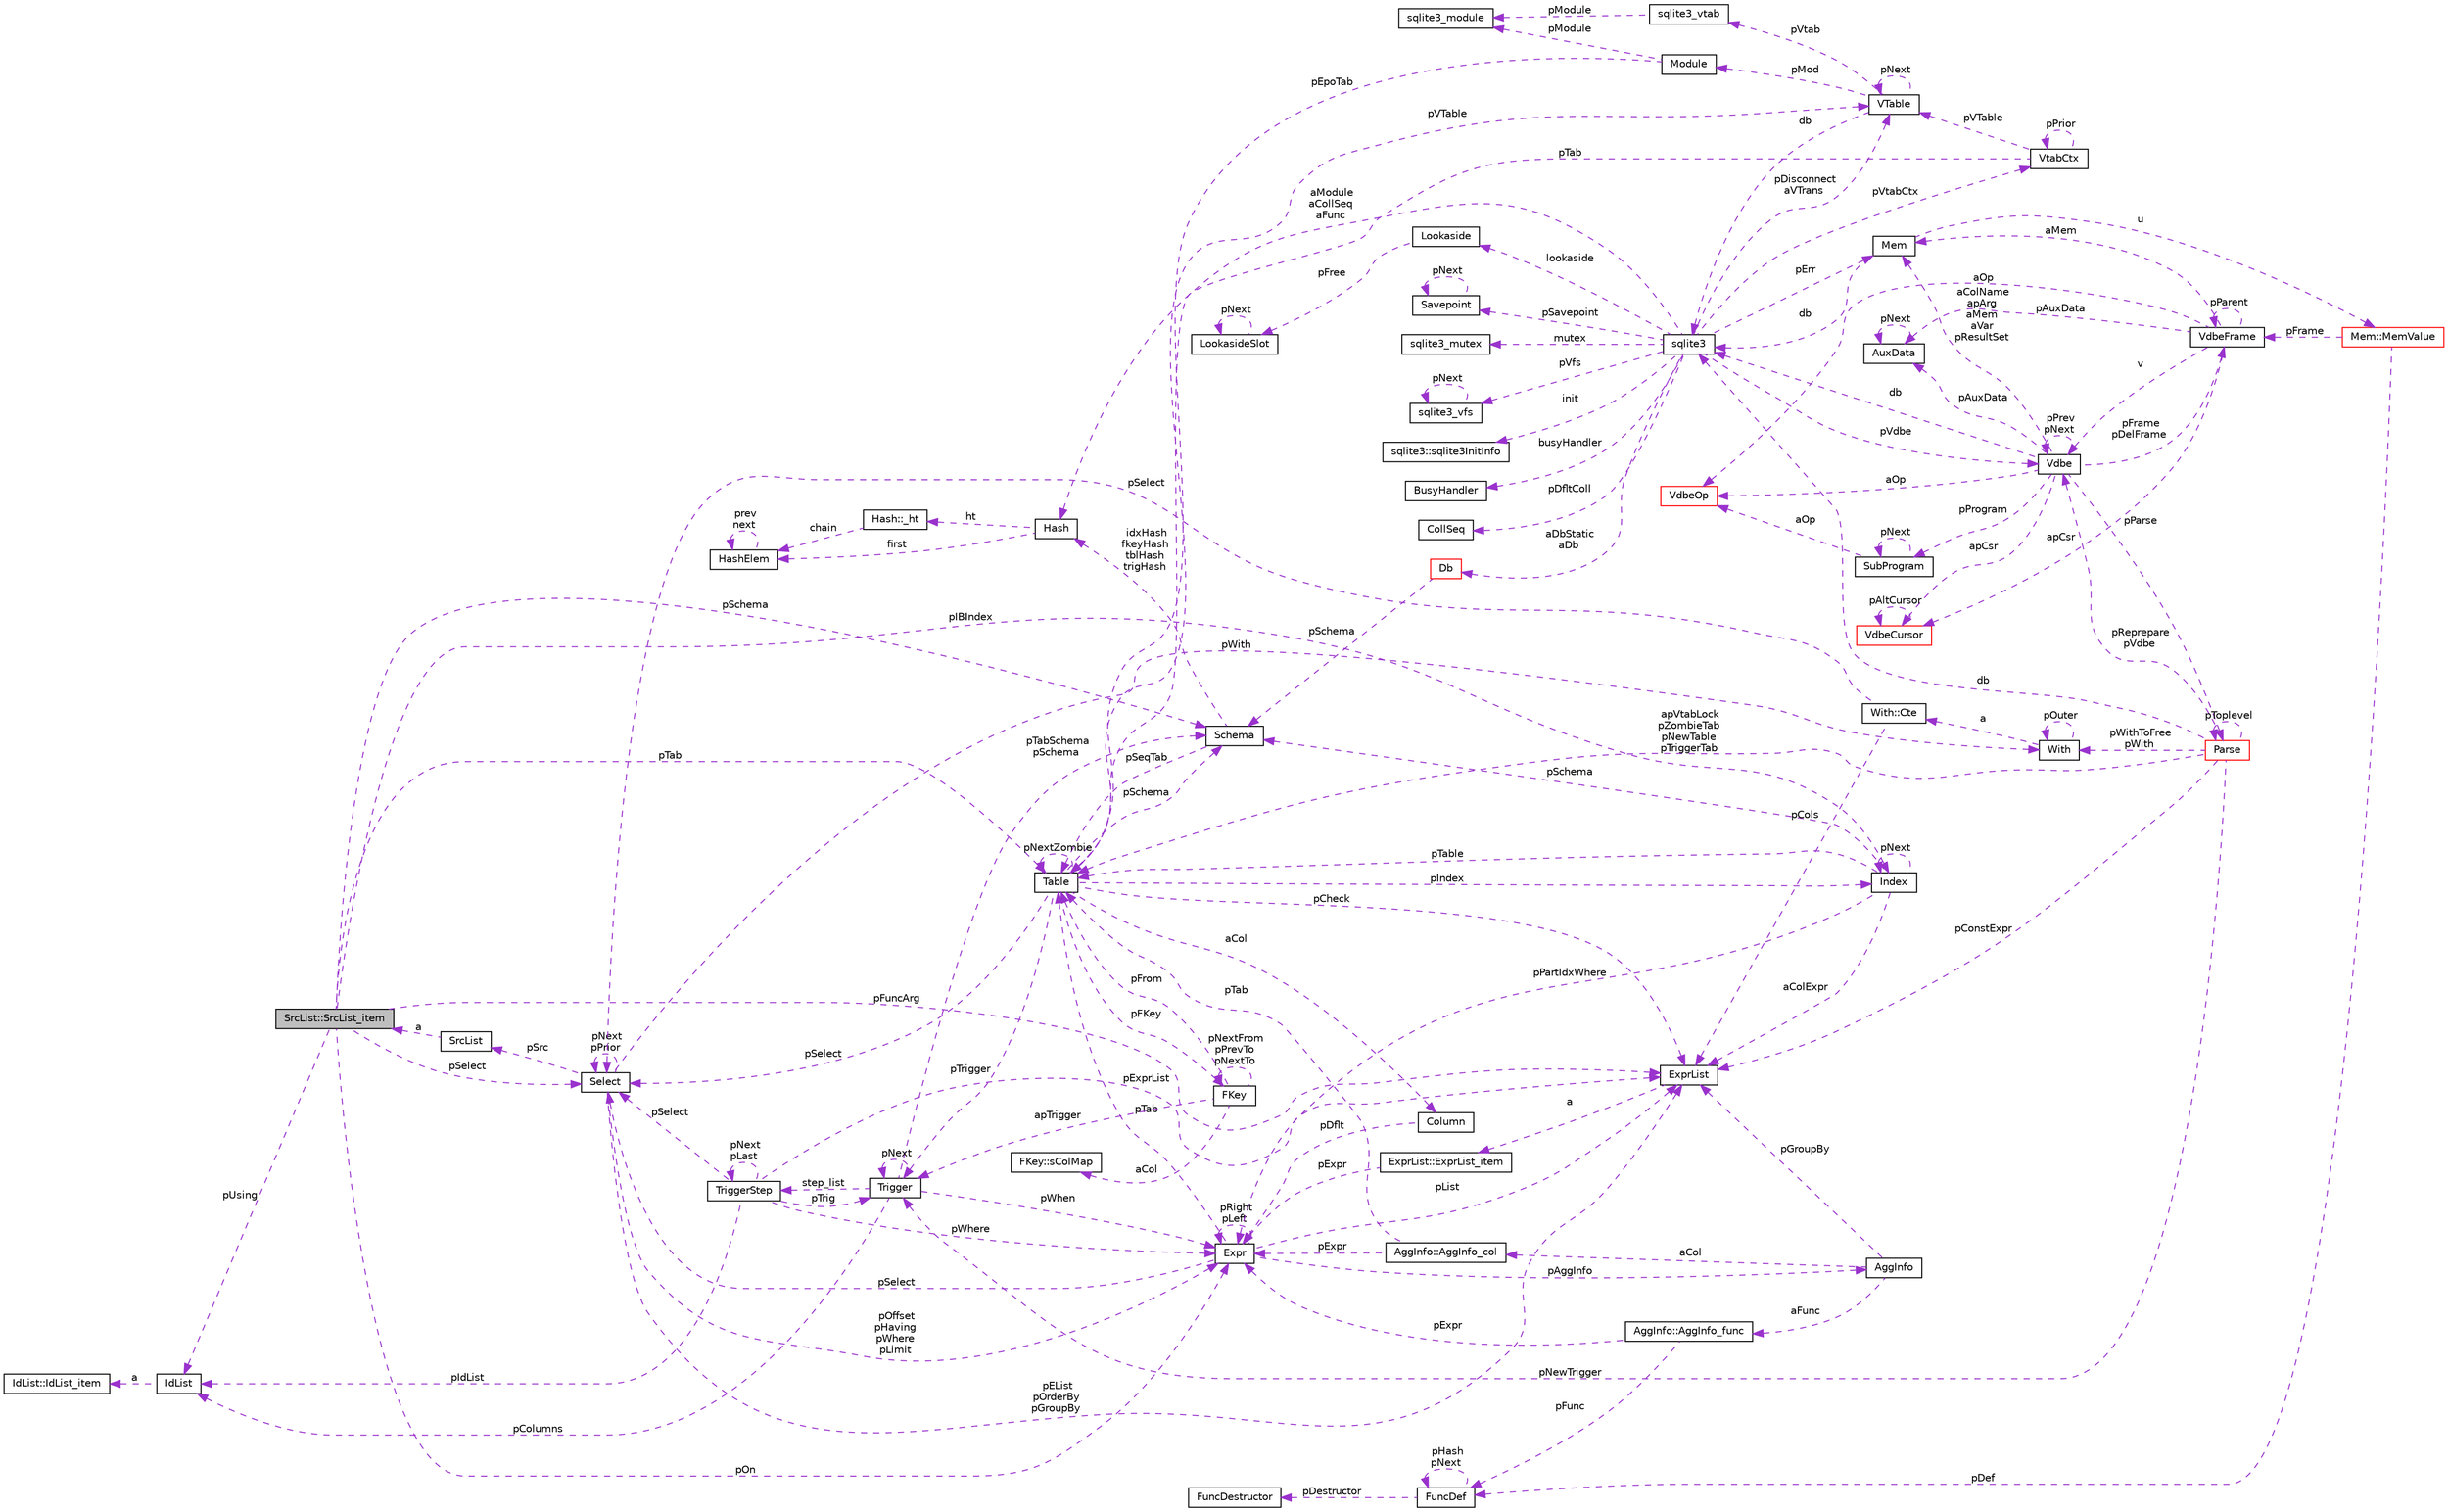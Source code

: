 digraph "SrcList::SrcList_item"
{
  edge [fontname="Helvetica",fontsize="10",labelfontname="Helvetica",labelfontsize="10"];
  node [fontname="Helvetica",fontsize="10",shape=record];
  rankdir="LR";
  Node1 [label="SrcList::SrcList_item",height=0.2,width=0.4,color="black", fillcolor="grey75", style="filled", fontcolor="black"];
  Node2 -> Node1 [dir="back",color="darkorchid3",fontsize="10",style="dashed",label=" pSchema" ];
  Node2 [label="Schema",height=0.2,width=0.4,color="black", fillcolor="white", style="filled",URL="$structSchema.html"];
  Node3 -> Node2 [dir="back",color="darkorchid3",fontsize="10",style="dashed",label=" pSeqTab" ];
  Node3 [label="Table",height=0.2,width=0.4,color="black", fillcolor="white", style="filled",URL="$structTable.html"];
  Node2 -> Node3 [dir="back",color="darkorchid3",fontsize="10",style="dashed",label=" pSchema" ];
  Node4 -> Node3 [dir="back",color="darkorchid3",fontsize="10",style="dashed",label=" aCol" ];
  Node4 [label="Column",height=0.2,width=0.4,color="black", fillcolor="white", style="filled",URL="$structColumn.html"];
  Node5 -> Node4 [dir="back",color="darkorchid3",fontsize="10",style="dashed",label=" pDflt" ];
  Node5 [label="Expr",height=0.2,width=0.4,color="black", fillcolor="white", style="filled",URL="$structExpr.html"];
  Node6 -> Node5 [dir="back",color="darkorchid3",fontsize="10",style="dashed",label=" pAggInfo" ];
  Node6 [label="AggInfo",height=0.2,width=0.4,color="black", fillcolor="white", style="filled",URL="$structAggInfo.html"];
  Node7 -> Node6 [dir="back",color="darkorchid3",fontsize="10",style="dashed",label=" aCol" ];
  Node7 [label="AggInfo::AggInfo_col",height=0.2,width=0.4,color="black", fillcolor="white", style="filled",URL="$structAggInfo_1_1AggInfo__col.html"];
  Node5 -> Node7 [dir="back",color="darkorchid3",fontsize="10",style="dashed",label=" pExpr" ];
  Node3 -> Node7 [dir="back",color="darkorchid3",fontsize="10",style="dashed",label=" pTab" ];
  Node8 -> Node6 [dir="back",color="darkorchid3",fontsize="10",style="dashed",label=" aFunc" ];
  Node8 [label="AggInfo::AggInfo_func",height=0.2,width=0.4,color="black", fillcolor="white", style="filled",URL="$structAggInfo_1_1AggInfo__func.html"];
  Node5 -> Node8 [dir="back",color="darkorchid3",fontsize="10",style="dashed",label=" pExpr" ];
  Node9 -> Node8 [dir="back",color="darkorchid3",fontsize="10",style="dashed",label=" pFunc" ];
  Node9 [label="FuncDef",height=0.2,width=0.4,color="black", fillcolor="white", style="filled",URL="$structFuncDef.html"];
  Node10 -> Node9 [dir="back",color="darkorchid3",fontsize="10",style="dashed",label=" pDestructor" ];
  Node10 [label="FuncDestructor",height=0.2,width=0.4,color="black", fillcolor="white", style="filled",URL="$structFuncDestructor.html"];
  Node9 -> Node9 [dir="back",color="darkorchid3",fontsize="10",style="dashed",label=" pHash\npNext" ];
  Node11 -> Node6 [dir="back",color="darkorchid3",fontsize="10",style="dashed",label=" pGroupBy" ];
  Node11 [label="ExprList",height=0.2,width=0.4,color="black", fillcolor="white", style="filled",URL="$structExprList.html"];
  Node12 -> Node11 [dir="back",color="darkorchid3",fontsize="10",style="dashed",label=" a" ];
  Node12 [label="ExprList::ExprList_item",height=0.2,width=0.4,color="black", fillcolor="white", style="filled",URL="$structExprList_1_1ExprList__item.html"];
  Node5 -> Node12 [dir="back",color="darkorchid3",fontsize="10",style="dashed",label=" pExpr" ];
  Node5 -> Node5 [dir="back",color="darkorchid3",fontsize="10",style="dashed",label=" pRight\npLeft" ];
  Node3 -> Node5 [dir="back",color="darkorchid3",fontsize="10",style="dashed",label=" pTab" ];
  Node13 -> Node5 [dir="back",color="darkorchid3",fontsize="10",style="dashed",label=" pSelect" ];
  Node13 [label="Select",height=0.2,width=0.4,color="black", fillcolor="white", style="filled",URL="$structSelect.html"];
  Node5 -> Node13 [dir="back",color="darkorchid3",fontsize="10",style="dashed",label=" pOffset\npHaving\npWhere\npLimit" ];
  Node14 -> Node13 [dir="back",color="darkorchid3",fontsize="10",style="dashed",label=" pWith" ];
  Node14 [label="With",height=0.2,width=0.4,color="black", fillcolor="white", style="filled",URL="$structWith.html"];
  Node15 -> Node14 [dir="back",color="darkorchid3",fontsize="10",style="dashed",label=" a" ];
  Node15 [label="With::Cte",height=0.2,width=0.4,color="black", fillcolor="white", style="filled",URL="$structWith_1_1Cte.html"];
  Node13 -> Node15 [dir="back",color="darkorchid3",fontsize="10",style="dashed",label=" pSelect" ];
  Node11 -> Node15 [dir="back",color="darkorchid3",fontsize="10",style="dashed",label=" pCols" ];
  Node14 -> Node14 [dir="back",color="darkorchid3",fontsize="10",style="dashed",label=" pOuter" ];
  Node13 -> Node13 [dir="back",color="darkorchid3",fontsize="10",style="dashed",label=" pNext\npPrior" ];
  Node16 -> Node13 [dir="back",color="darkorchid3",fontsize="10",style="dashed",label=" pSrc" ];
  Node16 [label="SrcList",height=0.2,width=0.4,color="black", fillcolor="white", style="filled",URL="$structSrcList.html"];
  Node1 -> Node16 [dir="back",color="darkorchid3",fontsize="10",style="dashed",label=" a" ];
  Node11 -> Node13 [dir="back",color="darkorchid3",fontsize="10",style="dashed",label=" pEList\npOrderBy\npGroupBy" ];
  Node11 -> Node5 [dir="back",color="darkorchid3",fontsize="10",style="dashed",label=" pList" ];
  Node17 -> Node3 [dir="back",color="darkorchid3",fontsize="10",style="dashed",label=" pFKey" ];
  Node17 [label="FKey",height=0.2,width=0.4,color="black", fillcolor="white", style="filled",URL="$structFKey.html"];
  Node18 -> Node17 [dir="back",color="darkorchid3",fontsize="10",style="dashed",label=" aCol" ];
  Node18 [label="FKey::sColMap",height=0.2,width=0.4,color="black", fillcolor="white", style="filled",URL="$structFKey_1_1sColMap.html"];
  Node17 -> Node17 [dir="back",color="darkorchid3",fontsize="10",style="dashed",label=" pNextFrom\npPrevTo\npNextTo" ];
  Node3 -> Node17 [dir="back",color="darkorchid3",fontsize="10",style="dashed",label=" pFrom" ];
  Node19 -> Node17 [dir="back",color="darkorchid3",fontsize="10",style="dashed",label=" apTrigger" ];
  Node19 [label="Trigger",height=0.2,width=0.4,color="black", fillcolor="white", style="filled",URL="$structTrigger.html"];
  Node20 -> Node19 [dir="back",color="darkorchid3",fontsize="10",style="dashed",label=" step_list" ];
  Node20 [label="TriggerStep",height=0.2,width=0.4,color="black", fillcolor="white", style="filled",URL="$structTriggerStep.html"];
  Node20 -> Node20 [dir="back",color="darkorchid3",fontsize="10",style="dashed",label=" pNext\npLast" ];
  Node5 -> Node20 [dir="back",color="darkorchid3",fontsize="10",style="dashed",label=" pWhere" ];
  Node21 -> Node20 [dir="back",color="darkorchid3",fontsize="10",style="dashed",label=" pIdList" ];
  Node21 [label="IdList",height=0.2,width=0.4,color="black", fillcolor="white", style="filled",URL="$structIdList.html"];
  Node22 -> Node21 [dir="back",color="darkorchid3",fontsize="10",style="dashed",label=" a" ];
  Node22 [label="IdList::IdList_item",height=0.2,width=0.4,color="black", fillcolor="white", style="filled",URL="$structIdList_1_1IdList__item.html"];
  Node13 -> Node20 [dir="back",color="darkorchid3",fontsize="10",style="dashed",label=" pSelect" ];
  Node19 -> Node20 [dir="back",color="darkorchid3",fontsize="10",style="dashed",label=" pTrig" ];
  Node11 -> Node20 [dir="back",color="darkorchid3",fontsize="10",style="dashed",label=" pExprList" ];
  Node2 -> Node19 [dir="back",color="darkorchid3",fontsize="10",style="dashed",label=" pTabSchema\npSchema" ];
  Node5 -> Node19 [dir="back",color="darkorchid3",fontsize="10",style="dashed",label=" pWhen" ];
  Node21 -> Node19 [dir="back",color="darkorchid3",fontsize="10",style="dashed",label=" pColumns" ];
  Node19 -> Node19 [dir="back",color="darkorchid3",fontsize="10",style="dashed",label=" pNext" ];
  Node23 -> Node3 [dir="back",color="darkorchid3",fontsize="10",style="dashed",label=" pVTable" ];
  Node23 [label="VTable",height=0.2,width=0.4,color="black", fillcolor="white", style="filled",URL="$structVTable.html"];
  Node24 -> Node23 [dir="back",color="darkorchid3",fontsize="10",style="dashed",label=" db" ];
  Node24 [label="sqlite3",height=0.2,width=0.4,color="black", fillcolor="white", style="filled",URL="$structsqlite3.html"];
  Node25 -> Node24 [dir="back",color="darkorchid3",fontsize="10",style="dashed",label=" pErr" ];
  Node25 [label="Mem",height=0.2,width=0.4,color="black", fillcolor="white", style="filled",URL="$structMem.html"];
  Node26 -> Node25 [dir="back",color="darkorchid3",fontsize="10",style="dashed",label=" u" ];
  Node26 [label="Mem::MemValue",height=0.2,width=0.4,color="red", fillcolor="white", style="filled",URL="$unionMem_1_1MemValue.html"];
  Node27 -> Node26 [dir="back",color="darkorchid3",fontsize="10",style="dashed",label=" pFrame" ];
  Node27 [label="VdbeFrame",height=0.2,width=0.4,color="black", fillcolor="white", style="filled",URL="$structVdbeFrame.html"];
  Node25 -> Node27 [dir="back",color="darkorchid3",fontsize="10",style="dashed",label=" aMem" ];
  Node28 -> Node27 [dir="back",color="darkorchid3",fontsize="10",style="dashed",label=" v" ];
  Node28 [label="Vdbe",height=0.2,width=0.4,color="black", fillcolor="white", style="filled",URL="$structVdbe.html"];
  Node25 -> Node28 [dir="back",color="darkorchid3",fontsize="10",style="dashed",label=" aColName\napArg\naMem\naVar\npResultSet" ];
  Node28 -> Node28 [dir="back",color="darkorchid3",fontsize="10",style="dashed",label=" pPrev\npNext" ];
  Node24 -> Node28 [dir="back",color="darkorchid3",fontsize="10",style="dashed",label=" db" ];
  Node27 -> Node28 [dir="back",color="darkorchid3",fontsize="10",style="dashed",label=" pFrame\npDelFrame" ];
  Node29 -> Node28 [dir="back",color="darkorchid3",fontsize="10",style="dashed",label=" pAuxData" ];
  Node29 [label="AuxData",height=0.2,width=0.4,color="black", fillcolor="white", style="filled",URL="$structAuxData.html"];
  Node29 -> Node29 [dir="back",color="darkorchid3",fontsize="10",style="dashed",label=" pNext" ];
  Node30 -> Node28 [dir="back",color="darkorchid3",fontsize="10",style="dashed",label=" pProgram" ];
  Node30 [label="SubProgram",height=0.2,width=0.4,color="black", fillcolor="white", style="filled",URL="$structSubProgram.html"];
  Node30 -> Node30 [dir="back",color="darkorchid3",fontsize="10",style="dashed",label=" pNext" ];
  Node31 -> Node30 [dir="back",color="darkorchid3",fontsize="10",style="dashed",label=" aOp" ];
  Node31 [label="VdbeOp",height=0.2,width=0.4,color="red", fillcolor="white", style="filled",URL="$structVdbeOp.html"];
  Node32 -> Node28 [dir="back",color="darkorchid3",fontsize="10",style="dashed",label=" apCsr" ];
  Node32 [label="VdbeCursor",height=0.2,width=0.4,color="red", fillcolor="white", style="filled",URL="$structVdbeCursor.html"];
  Node32 -> Node32 [dir="back",color="darkorchid3",fontsize="10",style="dashed",label=" pAltCursor" ];
  Node33 -> Node28 [dir="back",color="darkorchid3",fontsize="10",style="dashed",label=" pParse" ];
  Node33 [label="Parse",height=0.2,width=0.4,color="red", fillcolor="white", style="filled",URL="$structParse.html"];
  Node28 -> Node33 [dir="back",color="darkorchid3",fontsize="10",style="dashed",label=" pReprepare\npVdbe" ];
  Node24 -> Node33 [dir="back",color="darkorchid3",fontsize="10",style="dashed",label=" db" ];
  Node14 -> Node33 [dir="back",color="darkorchid3",fontsize="10",style="dashed",label=" pWithToFree\npWith" ];
  Node3 -> Node33 [dir="back",color="darkorchid3",fontsize="10",style="dashed",label=" apVtabLock\npZombieTab\npNewTable\npTriggerTab" ];
  Node19 -> Node33 [dir="back",color="darkorchid3",fontsize="10",style="dashed",label=" pNewTrigger" ];
  Node11 -> Node33 [dir="back",color="darkorchid3",fontsize="10",style="dashed",label=" pConstExpr" ];
  Node33 -> Node33 [dir="back",color="darkorchid3",fontsize="10",style="dashed",label=" pToplevel" ];
  Node31 -> Node28 [dir="back",color="darkorchid3",fontsize="10",style="dashed",label=" aOp" ];
  Node27 -> Node27 [dir="back",color="darkorchid3",fontsize="10",style="dashed",label=" pParent" ];
  Node29 -> Node27 [dir="back",color="darkorchid3",fontsize="10",style="dashed",label=" pAuxData" ];
  Node32 -> Node27 [dir="back",color="darkorchid3",fontsize="10",style="dashed",label=" apCsr" ];
  Node31 -> Node27 [dir="back",color="darkorchid3",fontsize="10",style="dashed",label=" aOp" ];
  Node9 -> Node26 [dir="back",color="darkorchid3",fontsize="10",style="dashed",label=" pDef" ];
  Node24 -> Node25 [dir="back",color="darkorchid3",fontsize="10",style="dashed",label=" db" ];
  Node28 -> Node24 [dir="back",color="darkorchid3",fontsize="10",style="dashed",label=" pVdbe" ];
  Node34 -> Node24 [dir="back",color="darkorchid3",fontsize="10",style="dashed",label=" pSavepoint" ];
  Node34 [label="Savepoint",height=0.2,width=0.4,color="black", fillcolor="white", style="filled",URL="$structSavepoint.html"];
  Node34 -> Node34 [dir="back",color="darkorchid3",fontsize="10",style="dashed",label=" pNext" ];
  Node35 -> Node24 [dir="back",color="darkorchid3",fontsize="10",style="dashed",label=" lookaside" ];
  Node35 [label="Lookaside",height=0.2,width=0.4,color="black", fillcolor="white", style="filled",URL="$structLookaside.html"];
  Node36 -> Node35 [dir="back",color="darkorchid3",fontsize="10",style="dashed",label=" pFree" ];
  Node36 [label="LookasideSlot",height=0.2,width=0.4,color="black", fillcolor="white", style="filled",URL="$structLookasideSlot.html"];
  Node36 -> Node36 [dir="back",color="darkorchid3",fontsize="10",style="dashed",label=" pNext" ];
  Node37 -> Node24 [dir="back",color="darkorchid3",fontsize="10",style="dashed",label=" mutex" ];
  Node37 [label="sqlite3_mutex",height=0.2,width=0.4,color="black", fillcolor="white", style="filled",URL="$structsqlite3__mutex.html"];
  Node38 -> Node24 [dir="back",color="darkorchid3",fontsize="10",style="dashed",label=" pVfs" ];
  Node38 [label="sqlite3_vfs",height=0.2,width=0.4,color="black", fillcolor="white", style="filled",URL="$structsqlite3__vfs.html"];
  Node38 -> Node38 [dir="back",color="darkorchid3",fontsize="10",style="dashed",label=" pNext" ];
  Node39 -> Node24 [dir="back",color="darkorchid3",fontsize="10",style="dashed",label=" init" ];
  Node39 [label="sqlite3::sqlite3InitInfo",height=0.2,width=0.4,color="black", fillcolor="white", style="filled",URL="$structsqlite3_1_1sqlite3InitInfo.html"];
  Node40 -> Node24 [dir="back",color="darkorchid3",fontsize="10",style="dashed",label=" busyHandler" ];
  Node40 [label="BusyHandler",height=0.2,width=0.4,color="black", fillcolor="white", style="filled",URL="$structBusyHandler.html"];
  Node41 -> Node24 [dir="back",color="darkorchid3",fontsize="10",style="dashed",label=" pVtabCtx" ];
  Node41 [label="VtabCtx",height=0.2,width=0.4,color="black", fillcolor="white", style="filled",URL="$structVtabCtx.html"];
  Node41 -> Node41 [dir="back",color="darkorchid3",fontsize="10",style="dashed",label=" pPrior" ];
  Node23 -> Node41 [dir="back",color="darkorchid3",fontsize="10",style="dashed",label=" pVTable" ];
  Node3 -> Node41 [dir="back",color="darkorchid3",fontsize="10",style="dashed",label=" pTab" ];
  Node42 -> Node24 [dir="back",color="darkorchid3",fontsize="10",style="dashed",label=" pDfltColl" ];
  Node42 [label="CollSeq",height=0.2,width=0.4,color="black", fillcolor="white", style="filled",URL="$structCollSeq.html"];
  Node23 -> Node24 [dir="back",color="darkorchid3",fontsize="10",style="dashed",label=" pDisconnect\naVTrans" ];
  Node43 -> Node24 [dir="back",color="darkorchid3",fontsize="10",style="dashed",label=" aDbStatic\naDb" ];
  Node43 [label="Db",height=0.2,width=0.4,color="red", fillcolor="white", style="filled",URL="$structDb.html"];
  Node2 -> Node43 [dir="back",color="darkorchid3",fontsize="10",style="dashed",label=" pSchema" ];
  Node44 -> Node24 [dir="back",color="darkorchid3",fontsize="10",style="dashed",label=" aModule\naCollSeq\naFunc" ];
  Node44 [label="Hash",height=0.2,width=0.4,color="black", fillcolor="white", style="filled",URL="$structHash.html"];
  Node45 -> Node44 [dir="back",color="darkorchid3",fontsize="10",style="dashed",label=" ht" ];
  Node45 [label="Hash::_ht",height=0.2,width=0.4,color="black", fillcolor="white", style="filled",URL="$structHash_1_1__ht.html"];
  Node46 -> Node45 [dir="back",color="darkorchid3",fontsize="10",style="dashed",label=" chain" ];
  Node46 [label="HashElem",height=0.2,width=0.4,color="black", fillcolor="white", style="filled",URL="$structHashElem.html"];
  Node46 -> Node46 [dir="back",color="darkorchid3",fontsize="10",style="dashed",label=" prev\nnext" ];
  Node46 -> Node44 [dir="back",color="darkorchid3",fontsize="10",style="dashed",label=" first" ];
  Node23 -> Node23 [dir="back",color="darkorchid3",fontsize="10",style="dashed",label=" pNext" ];
  Node47 -> Node23 [dir="back",color="darkorchid3",fontsize="10",style="dashed",label=" pMod" ];
  Node47 [label="Module",height=0.2,width=0.4,color="black", fillcolor="white", style="filled",URL="$structModule.html"];
  Node48 -> Node47 [dir="back",color="darkorchid3",fontsize="10",style="dashed",label=" pModule" ];
  Node48 [label="sqlite3_module",height=0.2,width=0.4,color="black", fillcolor="white", style="filled",URL="$structsqlite3__module.html"];
  Node3 -> Node47 [dir="back",color="darkorchid3",fontsize="10",style="dashed",label=" pEpoTab" ];
  Node49 -> Node23 [dir="back",color="darkorchid3",fontsize="10",style="dashed",label=" pVtab" ];
  Node49 [label="sqlite3_vtab",height=0.2,width=0.4,color="black", fillcolor="white", style="filled",URL="$structsqlite3__vtab.html"];
  Node48 -> Node49 [dir="back",color="darkorchid3",fontsize="10",style="dashed",label=" pModule" ];
  Node3 -> Node3 [dir="back",color="darkorchid3",fontsize="10",style="dashed",label=" pNextZombie" ];
  Node19 -> Node3 [dir="back",color="darkorchid3",fontsize="10",style="dashed",label=" pTrigger" ];
  Node13 -> Node3 [dir="back",color="darkorchid3",fontsize="10",style="dashed",label=" pSelect" ];
  Node11 -> Node3 [dir="back",color="darkorchid3",fontsize="10",style="dashed",label=" pCheck" ];
  Node50 -> Node3 [dir="back",color="darkorchid3",fontsize="10",style="dashed",label=" pIndex" ];
  Node50 [label="Index",height=0.2,width=0.4,color="black", fillcolor="white", style="filled",URL="$structIndex.html"];
  Node2 -> Node50 [dir="back",color="darkorchid3",fontsize="10",style="dashed",label=" pSchema" ];
  Node5 -> Node50 [dir="back",color="darkorchid3",fontsize="10",style="dashed",label=" pPartIdxWhere" ];
  Node3 -> Node50 [dir="back",color="darkorchid3",fontsize="10",style="dashed",label=" pTable" ];
  Node11 -> Node50 [dir="back",color="darkorchid3",fontsize="10",style="dashed",label=" aColExpr" ];
  Node50 -> Node50 [dir="back",color="darkorchid3",fontsize="10",style="dashed",label=" pNext" ];
  Node44 -> Node2 [dir="back",color="darkorchid3",fontsize="10",style="dashed",label=" idxHash\nfkeyHash\ntblHash\ntrigHash" ];
  Node5 -> Node1 [dir="back",color="darkorchid3",fontsize="10",style="dashed",label=" pOn" ];
  Node21 -> Node1 [dir="back",color="darkorchid3",fontsize="10",style="dashed",label=" pUsing" ];
  Node3 -> Node1 [dir="back",color="darkorchid3",fontsize="10",style="dashed",label=" pTab" ];
  Node13 -> Node1 [dir="back",color="darkorchid3",fontsize="10",style="dashed",label=" pSelect" ];
  Node50 -> Node1 [dir="back",color="darkorchid3",fontsize="10",style="dashed",label=" pIBIndex" ];
  Node11 -> Node1 [dir="back",color="darkorchid3",fontsize="10",style="dashed",label=" pFuncArg" ];
}
